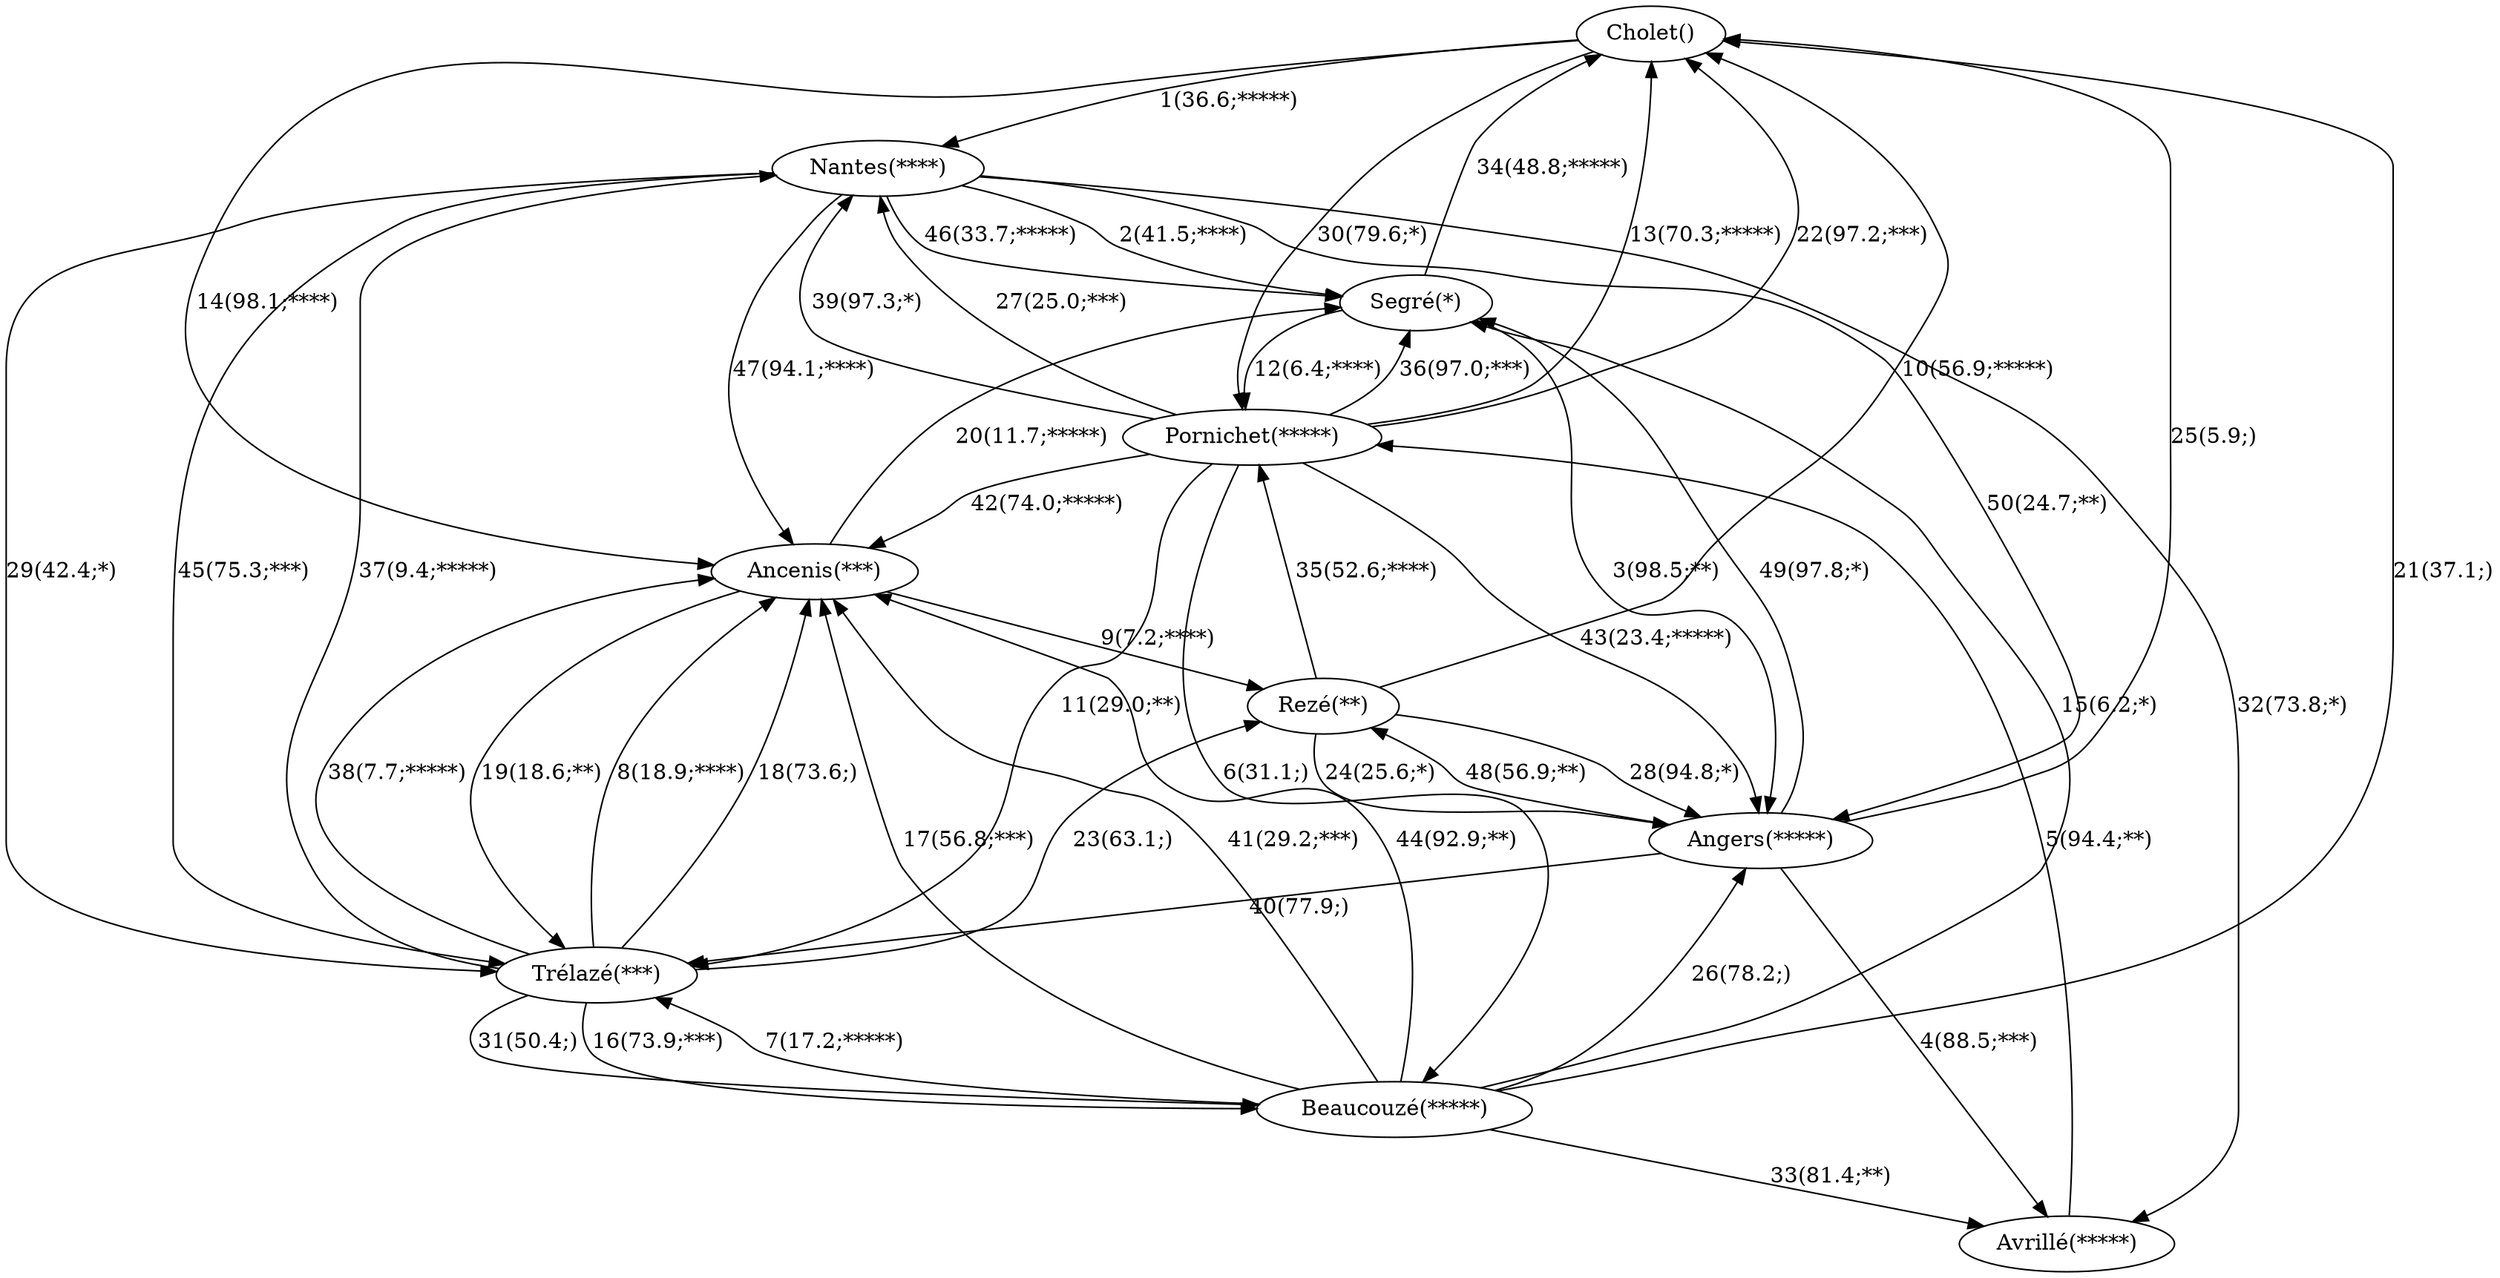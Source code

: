 digraph {
1 [label="Cholet()"]
2 [label="Nantes(****)"]
3 [label="Segré(*)"]
4 [label="Angers(*****)"]
5 [label="Avrillé(*****)"]
6 [label="Pornichet(*****)"]
7 [label="Beaucouzé(*****)"]
8 [label="Trélazé(***)"]
9 [label="Ancenis(***)"]
10 [label="Rezé(**)"]
1->2 [label="1(36.6;*****)"]
2->3 [label="2(41.5;****)"]
3->4 [label="3(98.5;**)"]
4->5 [label="4(88.5;***)"]
5->6 [label="5(94.4;**)"]
6->7 [label="6(31.1;)"]
7->8 [label="7(17.2;*****)"]
8->9 [label="8(18.9;****)"]
9->10 [label="9(7.2;****)"]
10->1 [label="10(56.9;*****)"]
6->8 [label="11(29.0;**)"]
3->6 [label="12(6.4;****)"]
6->1 [label="13(70.3;*****)"]
1->9 [label="14(98.1;****)"]
7->3 [label="15(6.2;*)"]
8->7 [label="16(73.9;***)"]
7->9 [label="17(56.8;***)"]
8->9 [label="18(73.6;)"]
9->8 [label="19(18.6;**)"]
9->3 [label="20(11.7;*****)"]
7->1 [label="21(37.1;)"]
6->1 [label="22(97.2;***)"]
8->10 [label="23(63.1;)"]
10->4 [label="24(25.6;*)"]
4->1 [label="25(5.9;)"]
7->4 [label="26(78.2;)"]
6->2 [label="27(25.0;***)"]
10->4 [label="28(94.8;*)"]
2->8 [label="29(42.4;*)"]
1->6 [label="30(79.6;*)"]
8->7 [label="31(50.4;)"]
2->5 [label="32(73.8;*)"]
7->5 [label="33(81.4;**)"]
3->1 [label="34(48.8;*****)"]
10->6 [label="35(52.6;****)"]
6->3 [label="36(97.0;***)"]
8->2 [label="37(9.4;*****)"]
8->9 [label="38(7.7;*****)"]
6->2 [label="39(97.3;*)"]
4->8 [label="40(77.9;)"]
7->9 [label="41(29.2;***)"]
6->9 [label="42(74.0;*****)"]
6->4 [label="43(23.4;*****)"]
7->9 [label="44(92.9;**)"]
2->8 [label="45(75.3;***)"]
2->3 [label="46(33.7;*****)"]
2->9 [label="47(94.1;****)"]
4->10 [label="48(56.9;**)"]
4->3 [label="49(97.8;*)"]
2->4 [label="50(24.7;**)"]
}
